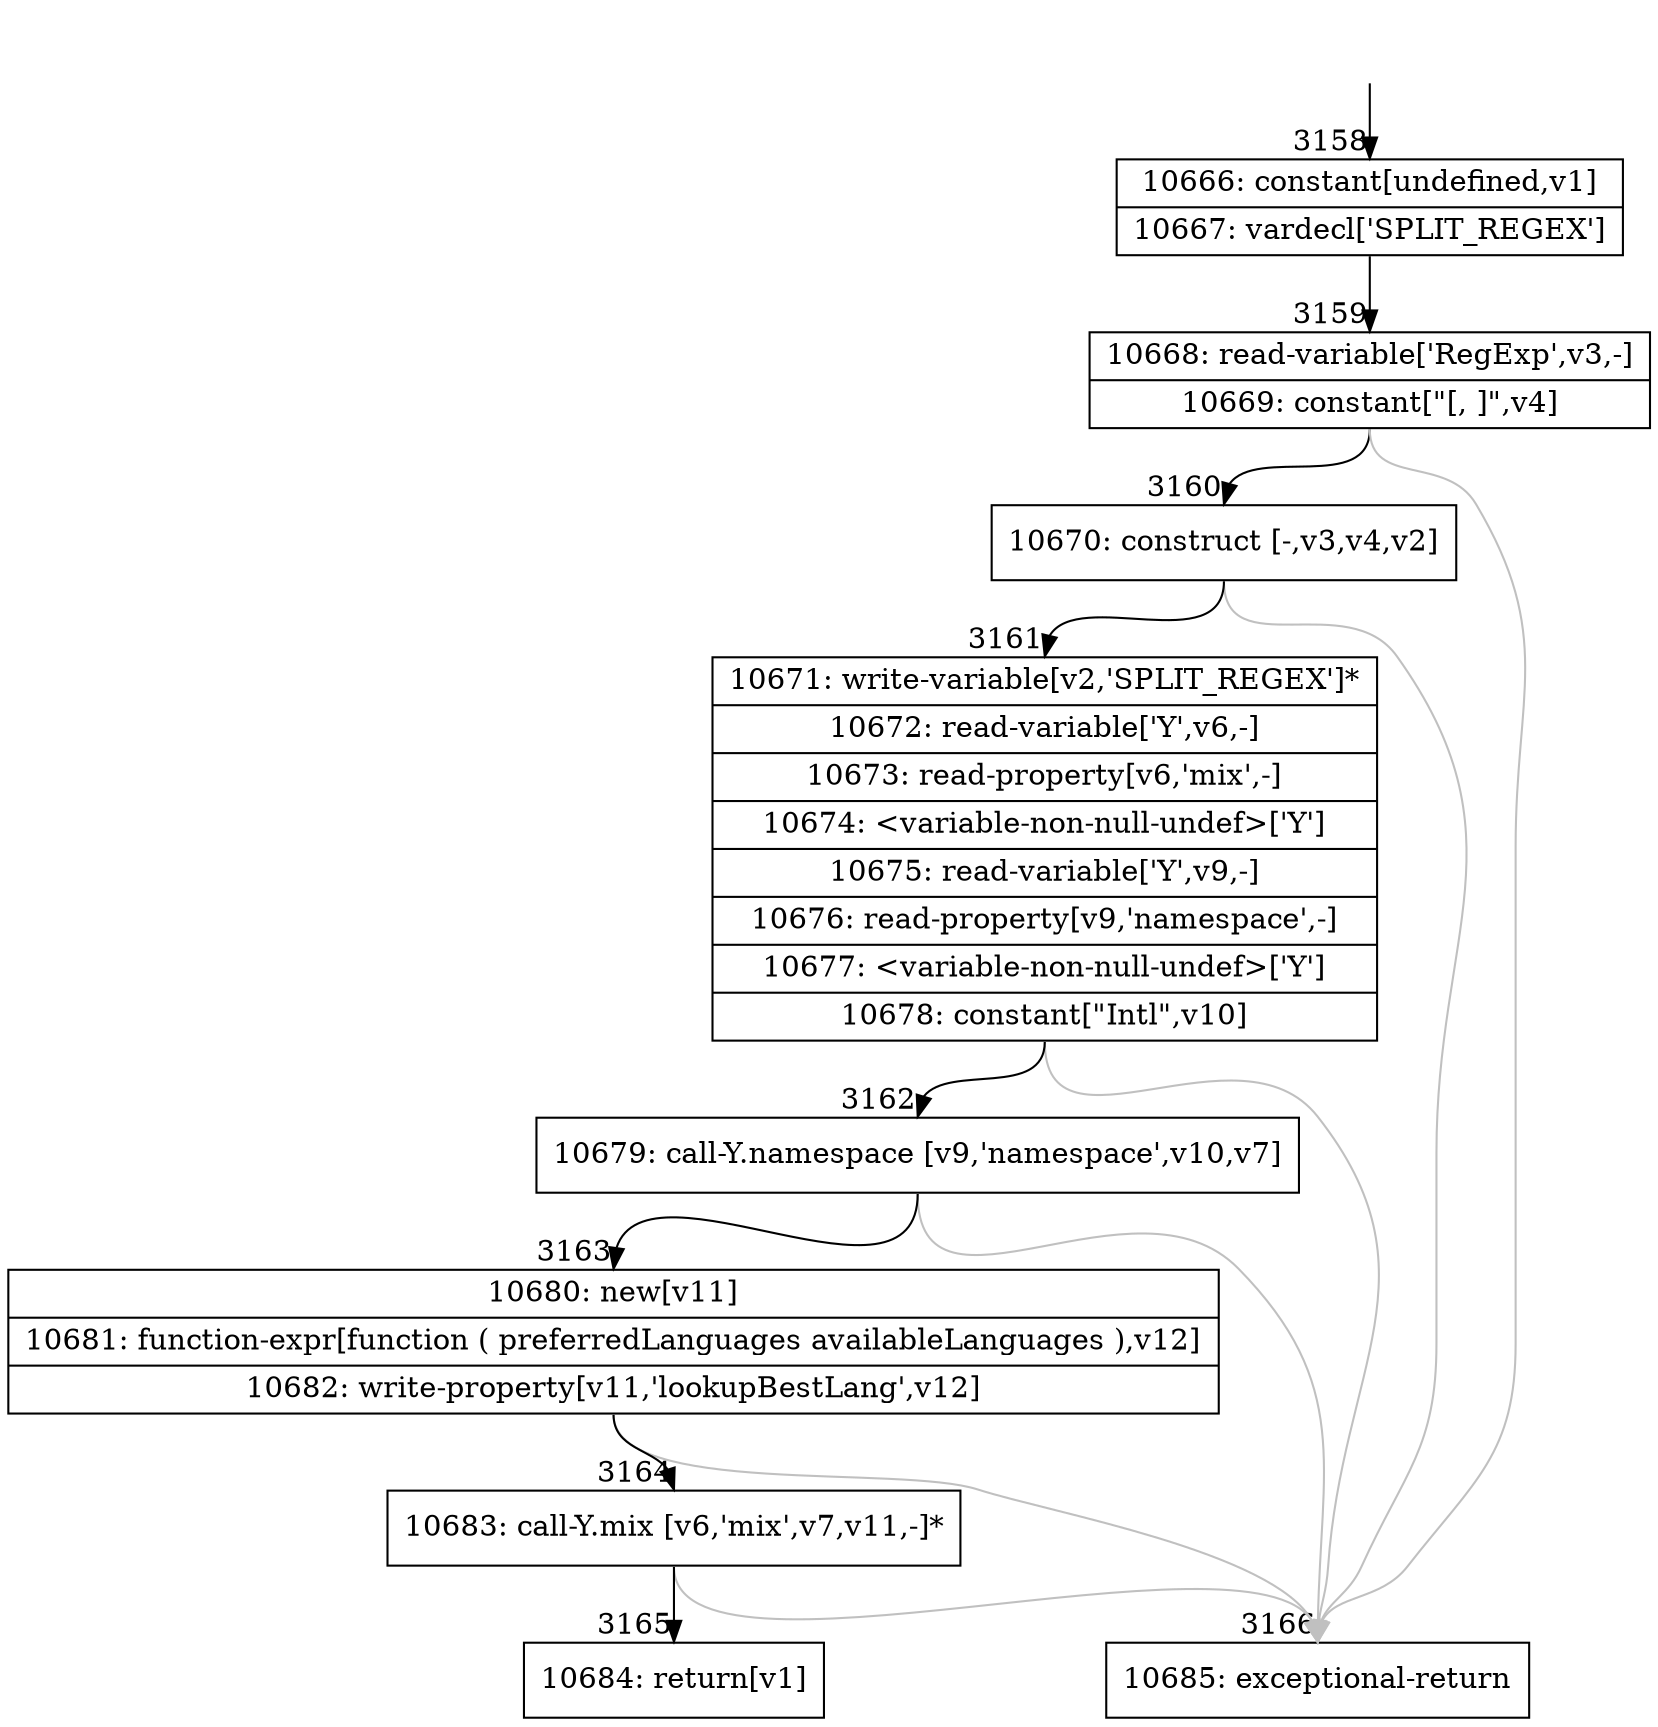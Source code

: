 digraph {
rankdir="TD"
BB_entry164[shape=none,label=""];
BB_entry164 -> BB3158 [tailport=s, headport=n, headlabel="    3158"]
BB3158 [shape=record label="{10666: constant[undefined,v1]|10667: vardecl['SPLIT_REGEX']}" ] 
BB3158 -> BB3159 [tailport=s, headport=n, headlabel="      3159"]
BB3159 [shape=record label="{10668: read-variable['RegExp',v3,-]|10669: constant[\"[, ]\",v4]}" ] 
BB3159 -> BB3160 [tailport=s, headport=n, headlabel="      3160"]
BB3159 -> BB3166 [tailport=s, headport=n, color=gray, headlabel="      3166"]
BB3160 [shape=record label="{10670: construct [-,v3,v4,v2]}" ] 
BB3160 -> BB3161 [tailport=s, headport=n, headlabel="      3161"]
BB3160 -> BB3166 [tailport=s, headport=n, color=gray]
BB3161 [shape=record label="{10671: write-variable[v2,'SPLIT_REGEX']*|10672: read-variable['Y',v6,-]|10673: read-property[v6,'mix',-]|10674: \<variable-non-null-undef\>['Y']|10675: read-variable['Y',v9,-]|10676: read-property[v9,'namespace',-]|10677: \<variable-non-null-undef\>['Y']|10678: constant[\"Intl\",v10]}" ] 
BB3161 -> BB3162 [tailport=s, headport=n, headlabel="      3162"]
BB3161 -> BB3166 [tailport=s, headport=n, color=gray]
BB3162 [shape=record label="{10679: call-Y.namespace [v9,'namespace',v10,v7]}" ] 
BB3162 -> BB3163 [tailport=s, headport=n, headlabel="      3163"]
BB3162 -> BB3166 [tailport=s, headport=n, color=gray]
BB3163 [shape=record label="{10680: new[v11]|10681: function-expr[function ( preferredLanguages availableLanguages ),v12]|10682: write-property[v11,'lookupBestLang',v12]}" ] 
BB3163 -> BB3164 [tailport=s, headport=n, headlabel="      3164"]
BB3163 -> BB3166 [tailport=s, headport=n, color=gray]
BB3164 [shape=record label="{10683: call-Y.mix [v6,'mix',v7,v11,-]*}" ] 
BB3164 -> BB3165 [tailport=s, headport=n, headlabel="      3165"]
BB3164 -> BB3166 [tailport=s, headport=n, color=gray]
BB3165 [shape=record label="{10684: return[v1]}" ] 
BB3166 [shape=record label="{10685: exceptional-return}" ] 
//#$~ 5419
}
